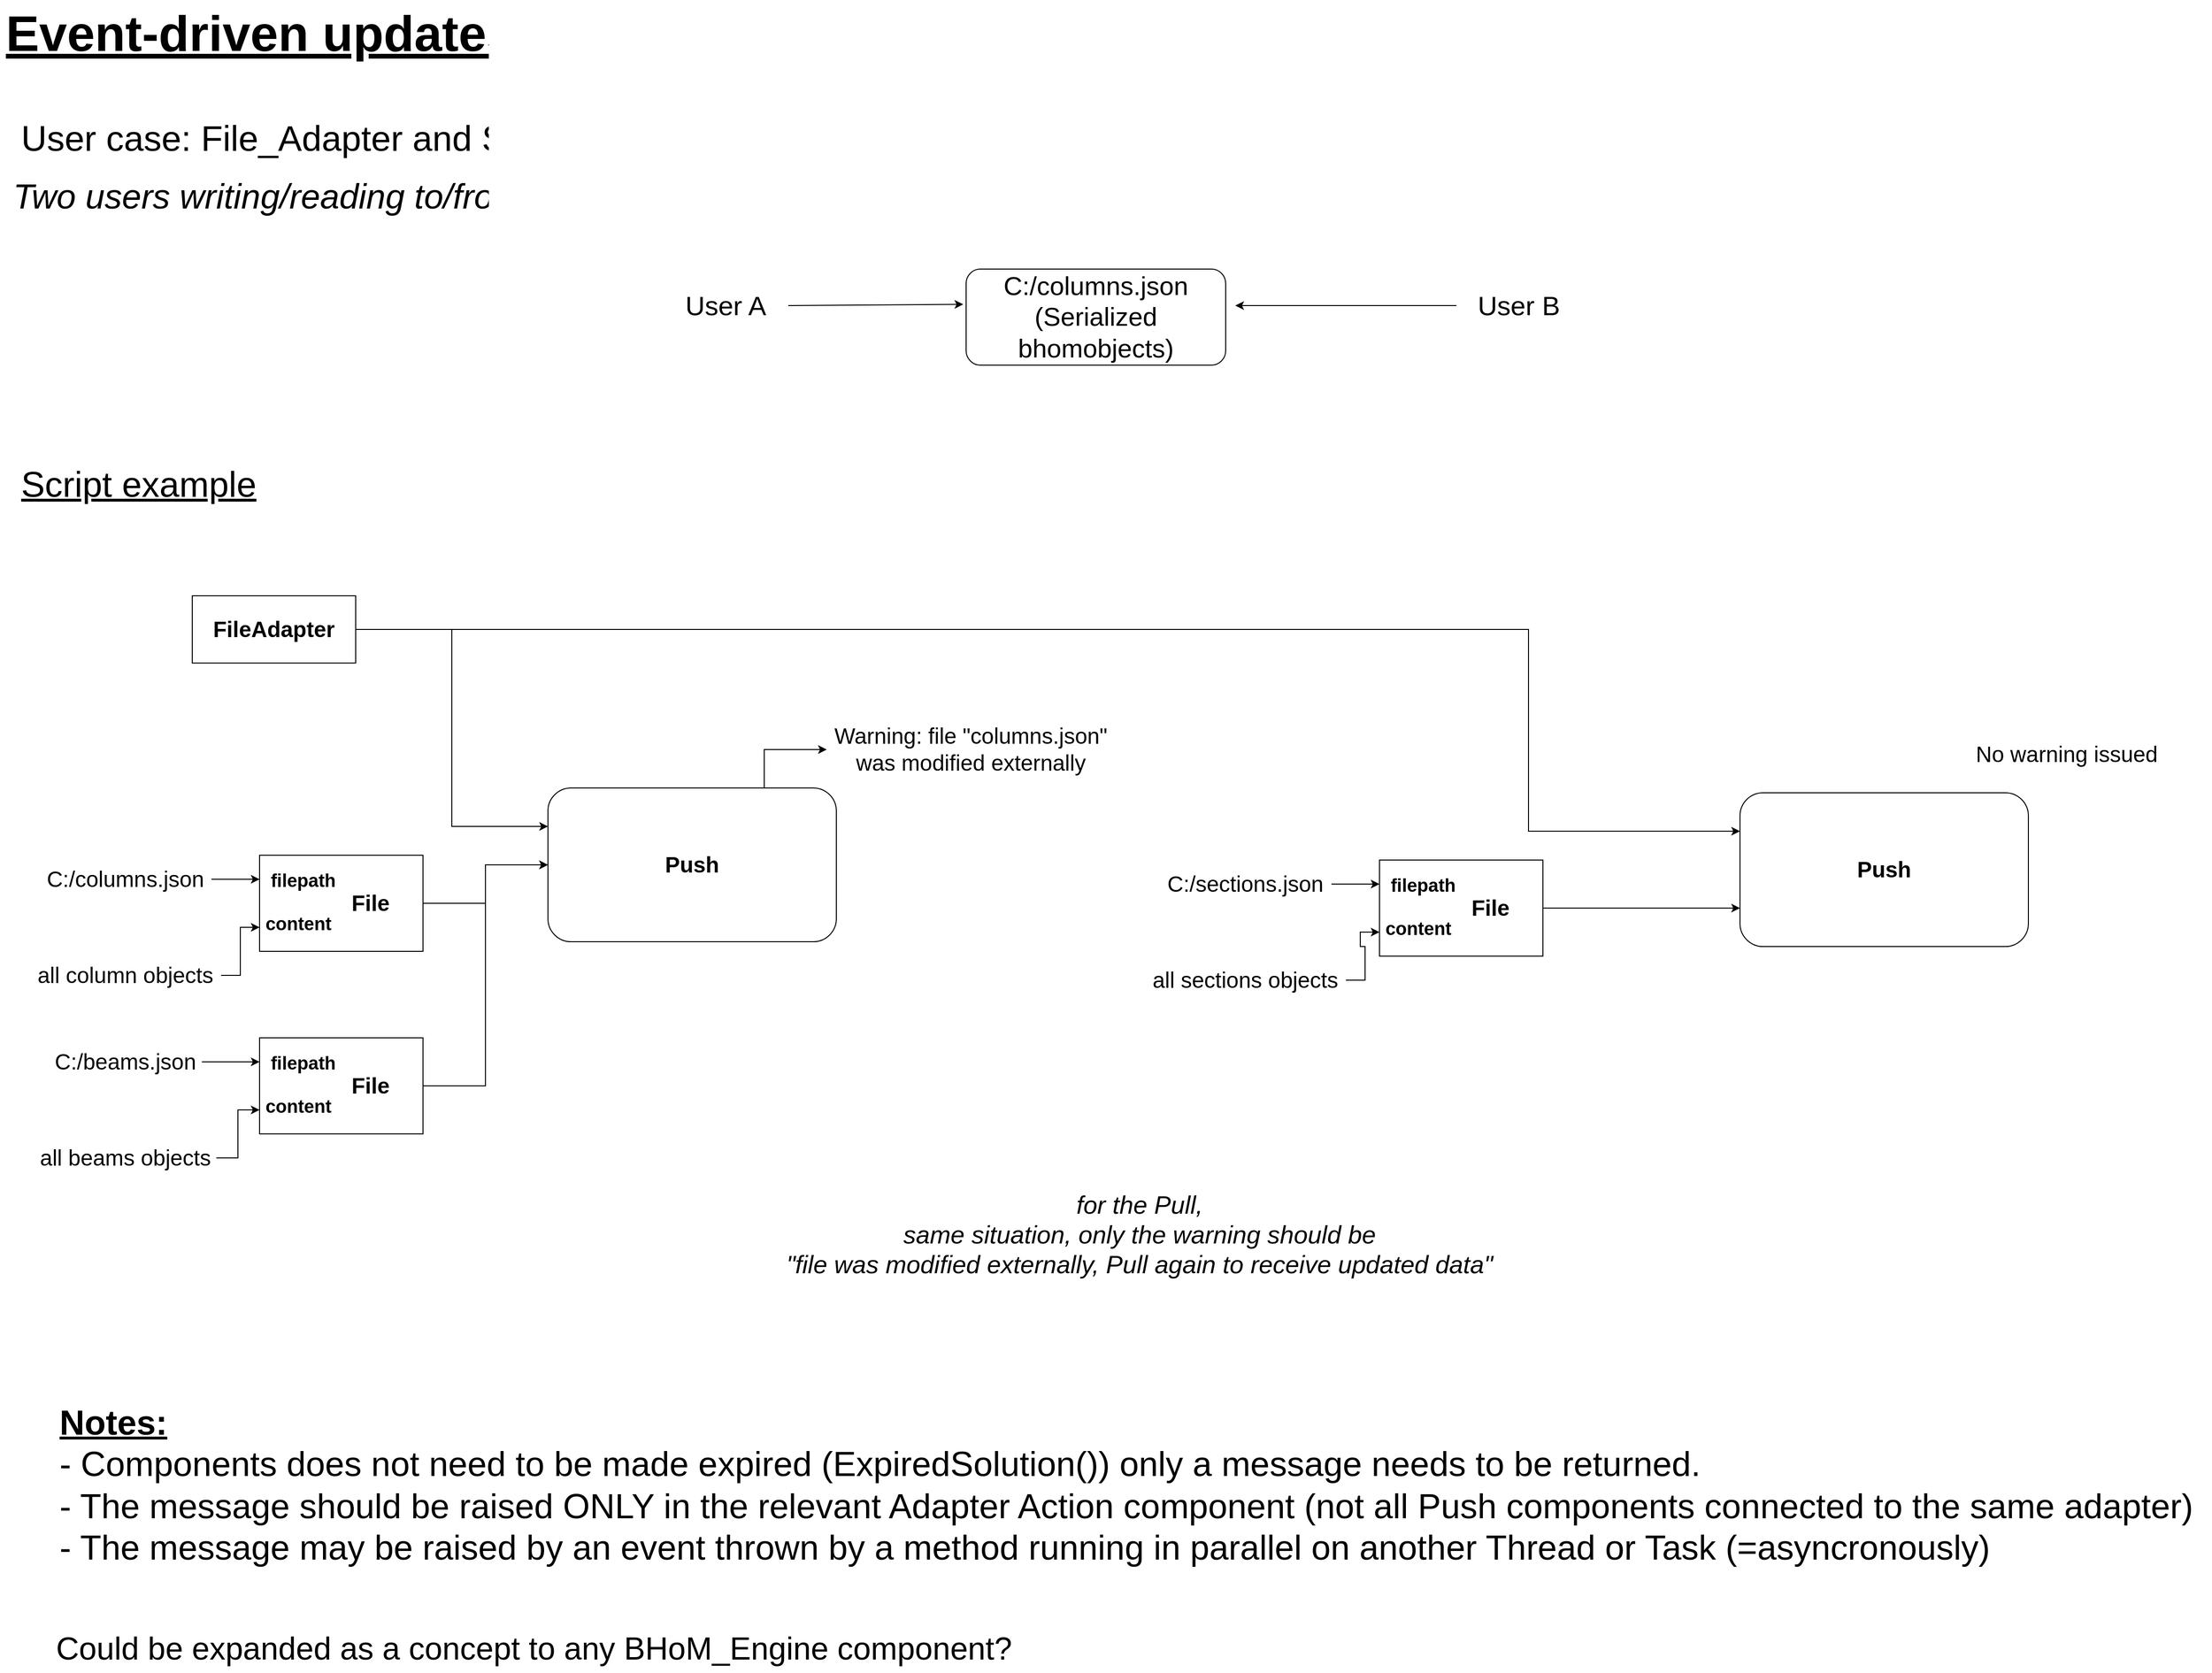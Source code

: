 <mxfile version="13.9.9" type="device"><diagram id="-7gM-JaS1__A-XbkJnzD" name="Page-1"><mxGraphModel dx="2347" dy="1297" grid="1" gridSize="10" guides="1" tooltips="1" connect="1" arrows="1" fold="1" page="1" pageScale="1" pageWidth="2500" pageHeight="1800" math="0" shadow="0"><root><mxCell id="0"/><mxCell id="1" parent="0"/><mxCell id="b2MeMhyjTXoqyQgZCDk3-33" style="edgeStyle=orthogonalEdgeStyle;rounded=0;orthogonalLoop=1;jettySize=auto;html=1;entryX=0;entryY=0.5;entryDx=0;entryDy=0;fontSize=23;exitX=0.75;exitY=0;exitDx=0;exitDy=0;" edge="1" parent="1" source="b2MeMhyjTXoqyQgZCDk3-9" target="b2MeMhyjTXoqyQgZCDk3-10"><mxGeometry relative="1" as="geometry"/></mxCell><mxCell id="b2MeMhyjTXoqyQgZCDk3-9" value="&lt;b&gt;Push&lt;br&gt;&lt;/b&gt;" style="rounded=1;whiteSpace=wrap;html=1;fontSize=23;" vertex="1" parent="1"><mxGeometry x="630" y="850" width="300" height="160" as="geometry"/></mxCell><mxCell id="b2MeMhyjTXoqyQgZCDk3-14" style="edgeStyle=orthogonalEdgeStyle;rounded=0;orthogonalLoop=1;jettySize=auto;html=1;entryX=0;entryY=0.25;entryDx=0;entryDy=0;fontSize=23;" edge="1" parent="1" source="b2MeMhyjTXoqyQgZCDk3-13" target="b2MeMhyjTXoqyQgZCDk3-9"><mxGeometry relative="1" as="geometry"/></mxCell><mxCell id="b2MeMhyjTXoqyQgZCDk3-61" style="edgeStyle=orthogonalEdgeStyle;rounded=0;orthogonalLoop=1;jettySize=auto;html=1;entryX=0;entryY=0.25;entryDx=0;entryDy=0;fontSize=33;" edge="1" parent="1" source="b2MeMhyjTXoqyQgZCDk3-13" target="b2MeMhyjTXoqyQgZCDk3-35"><mxGeometry relative="1" as="geometry"><Array as="points"><mxPoint x="1650" y="685"/><mxPoint x="1650" y="895"/></Array></mxGeometry></mxCell><mxCell id="b2MeMhyjTXoqyQgZCDk3-13" value="&lt;span style=&quot;font-weight: 700&quot;&gt;FileAdapter&lt;/span&gt;" style="rounded=0;whiteSpace=wrap;html=1;fontSize=23;" vertex="1" parent="1"><mxGeometry x="260" y="650" width="170" height="70" as="geometry"/></mxCell><mxCell id="b2MeMhyjTXoqyQgZCDk3-1" value="Event-driven updates" style="text;html=1;align=center;verticalAlign=middle;resizable=0;points=[];autosize=1;fontSize=52;fontStyle=5" vertex="1" parent="1"><mxGeometry x="60" y="30" width="540" height="70" as="geometry"/></mxCell><mxCell id="b2MeMhyjTXoqyQgZCDk3-2" value="C:/columns.json&lt;br style=&quot;font-size: 27px;&quot;&gt;(Serialized bhomobjects)" style="rounded=1;whiteSpace=wrap;html=1;fontSize=27;" vertex="1" parent="1"><mxGeometry x="1065" y="310" width="270" height="100" as="geometry"/></mxCell><mxCell id="b2MeMhyjTXoqyQgZCDk3-3" value="User A" style="text;html=1;strokeColor=none;fillColor=none;align=center;verticalAlign=middle;whiteSpace=wrap;rounded=0;fontSize=28;" vertex="1" parent="1"><mxGeometry x="750" y="338" width="130" height="20" as="geometry"/></mxCell><mxCell id="b2MeMhyjTXoqyQgZCDk3-4" value="" style="endArrow=classic;html=1;fontSize=23;entryX=-0.011;entryY=0.367;entryDx=0;entryDy=0;entryPerimeter=0;exitX=1;exitY=0.5;exitDx=0;exitDy=0;" edge="1" parent="1" source="b2MeMhyjTXoqyQgZCDk3-3" target="b2MeMhyjTXoqyQgZCDk3-2"><mxGeometry width="50" height="50" relative="1" as="geometry"><mxPoint x="885" y="408" as="sourcePoint"/><mxPoint x="935" y="358" as="targetPoint"/></mxGeometry></mxCell><mxCell id="b2MeMhyjTXoqyQgZCDk3-8" style="edgeStyle=orthogonalEdgeStyle;rounded=0;orthogonalLoop=1;jettySize=auto;html=1;fontSize=23;" edge="1" parent="1" source="b2MeMhyjTXoqyQgZCDk3-7"><mxGeometry relative="1" as="geometry"><mxPoint x="1345" y="348" as="targetPoint"/></mxGeometry></mxCell><mxCell id="b2MeMhyjTXoqyQgZCDk3-7" value="User B" style="text;html=1;strokeColor=none;fillColor=none;align=center;verticalAlign=middle;whiteSpace=wrap;rounded=0;fontSize=28;" vertex="1" parent="1"><mxGeometry x="1575" y="338" width="130" height="20" as="geometry"/></mxCell><mxCell id="b2MeMhyjTXoqyQgZCDk3-10" value="Warning: file &quot;columns.json&quot; was modified externally" style="text;html=1;strokeColor=none;fillColor=none;align=center;verticalAlign=middle;whiteSpace=wrap;rounded=0;fontSize=23;" vertex="1" parent="1"><mxGeometry x="920" y="770" width="300" height="80" as="geometry"/></mxCell><mxCell id="b2MeMhyjTXoqyQgZCDk3-24" style="edgeStyle=orthogonalEdgeStyle;rounded=0;orthogonalLoop=1;jettySize=auto;html=1;entryX=0;entryY=0.5;entryDx=0;entryDy=0;fontSize=23;" edge="1" parent="1" source="b2MeMhyjTXoqyQgZCDk3-15" target="b2MeMhyjTXoqyQgZCDk3-9"><mxGeometry relative="1" as="geometry"/></mxCell><mxCell id="b2MeMhyjTXoqyQgZCDk3-15" value="" style="rounded=0;whiteSpace=wrap;html=1;fontSize=23;" vertex="1" parent="1"><mxGeometry x="330" y="920" width="170" height="100" as="geometry"/></mxCell><mxCell id="b2MeMhyjTXoqyQgZCDk3-16" value="File" style="text;html=1;align=center;verticalAlign=middle;resizable=0;points=[];autosize=1;fontSize=23;fontStyle=1" vertex="1" parent="1"><mxGeometry x="415" y="955" width="60" height="30" as="geometry"/></mxCell><mxCell id="b2MeMhyjTXoqyQgZCDk3-18" style="edgeStyle=orthogonalEdgeStyle;rounded=0;orthogonalLoop=1;jettySize=auto;html=1;entryX=0;entryY=0.25;entryDx=0;entryDy=0;fontSize=23;" edge="1" parent="1" source="b2MeMhyjTXoqyQgZCDk3-17" target="b2MeMhyjTXoqyQgZCDk3-15"><mxGeometry relative="1" as="geometry"/></mxCell><mxCell id="b2MeMhyjTXoqyQgZCDk3-17" value="&lt;span&gt;C:/columns.json&lt;/span&gt;" style="text;html=1;align=center;verticalAlign=middle;resizable=0;points=[];autosize=1;fontSize=23;" vertex="1" parent="1"><mxGeometry x="100" y="930" width="180" height="30" as="geometry"/></mxCell><mxCell id="b2MeMhyjTXoqyQgZCDk3-21" style="edgeStyle=orthogonalEdgeStyle;rounded=0;orthogonalLoop=1;jettySize=auto;html=1;entryX=0;entryY=0.75;entryDx=0;entryDy=0;fontSize=23;" edge="1" parent="1" source="b2MeMhyjTXoqyQgZCDk3-20" target="b2MeMhyjTXoqyQgZCDk3-15"><mxGeometry relative="1" as="geometry"/></mxCell><mxCell id="b2MeMhyjTXoqyQgZCDk3-20" value="&lt;span&gt;all column objects&lt;br&gt;&lt;/span&gt;" style="text;html=1;align=center;verticalAlign=middle;resizable=0;points=[];autosize=1;fontSize=23;" vertex="1" parent="1"><mxGeometry x="90" y="1030" width="200" height="30" as="geometry"/></mxCell><mxCell id="b2MeMhyjTXoqyQgZCDk3-22" value="&lt;font style=&quot;font-size: 19px&quot;&gt;filepath&lt;/font&gt;" style="text;html=1;align=center;verticalAlign=middle;resizable=0;points=[];autosize=1;fontSize=23;fontStyle=1" vertex="1" parent="1"><mxGeometry x="335" y="925" width="80" height="40" as="geometry"/></mxCell><mxCell id="b2MeMhyjTXoqyQgZCDk3-23" value="&lt;font style=&quot;font-size: 19px&quot;&gt;content&lt;/font&gt;" style="text;html=1;align=center;verticalAlign=middle;resizable=0;points=[];autosize=1;fontSize=23;fontStyle=1" vertex="1" parent="1"><mxGeometry x="330" y="970" width="80" height="40" as="geometry"/></mxCell><mxCell id="b2MeMhyjTXoqyQgZCDk3-34" style="edgeStyle=orthogonalEdgeStyle;rounded=0;orthogonalLoop=1;jettySize=auto;html=1;entryX=0;entryY=0.5;entryDx=0;entryDy=0;fontSize=23;" edge="1" parent="1" source="b2MeMhyjTXoqyQgZCDk3-25" target="b2MeMhyjTXoqyQgZCDk3-9"><mxGeometry relative="1" as="geometry"/></mxCell><mxCell id="b2MeMhyjTXoqyQgZCDk3-25" value="" style="rounded=0;whiteSpace=wrap;html=1;fontSize=23;" vertex="1" parent="1"><mxGeometry x="330" y="1110" width="170" height="100" as="geometry"/></mxCell><mxCell id="b2MeMhyjTXoqyQgZCDk3-26" value="File" style="text;html=1;align=center;verticalAlign=middle;resizable=0;points=[];autosize=1;fontSize=23;fontStyle=1" vertex="1" parent="1"><mxGeometry x="415" y="1145" width="60" height="30" as="geometry"/></mxCell><mxCell id="b2MeMhyjTXoqyQgZCDk3-27" style="edgeStyle=orthogonalEdgeStyle;rounded=0;orthogonalLoop=1;jettySize=auto;html=1;entryX=0;entryY=0.25;entryDx=0;entryDy=0;fontSize=23;" edge="1" parent="1" source="b2MeMhyjTXoqyQgZCDk3-28" target="b2MeMhyjTXoqyQgZCDk3-25"><mxGeometry relative="1" as="geometry"/></mxCell><mxCell id="b2MeMhyjTXoqyQgZCDk3-28" value="&lt;span&gt;C:/beams.json&lt;/span&gt;" style="text;html=1;align=center;verticalAlign=middle;resizable=0;points=[];autosize=1;fontSize=23;" vertex="1" parent="1"><mxGeometry x="110" y="1120" width="160" height="30" as="geometry"/></mxCell><mxCell id="b2MeMhyjTXoqyQgZCDk3-29" style="edgeStyle=orthogonalEdgeStyle;rounded=0;orthogonalLoop=1;jettySize=auto;html=1;entryX=0;entryY=0.75;entryDx=0;entryDy=0;fontSize=23;" edge="1" parent="1" source="b2MeMhyjTXoqyQgZCDk3-30" target="b2MeMhyjTXoqyQgZCDk3-25"><mxGeometry relative="1" as="geometry"/></mxCell><mxCell id="b2MeMhyjTXoqyQgZCDk3-30" value="&lt;span&gt;all beams objects&lt;br&gt;&lt;/span&gt;" style="text;html=1;align=center;verticalAlign=middle;resizable=0;points=[];autosize=1;fontSize=23;" vertex="1" parent="1"><mxGeometry x="95" y="1220" width="190" height="30" as="geometry"/></mxCell><mxCell id="b2MeMhyjTXoqyQgZCDk3-31" value="&lt;font style=&quot;font-size: 19px&quot;&gt;filepath&lt;/font&gt;" style="text;html=1;align=center;verticalAlign=middle;resizable=0;points=[];autosize=1;fontSize=23;fontStyle=1" vertex="1" parent="1"><mxGeometry x="335" y="1115" width="80" height="40" as="geometry"/></mxCell><mxCell id="b2MeMhyjTXoqyQgZCDk3-32" value="&lt;font style=&quot;font-size: 19px&quot;&gt;content&lt;/font&gt;" style="text;html=1;align=center;verticalAlign=middle;resizable=0;points=[];autosize=1;fontSize=23;fontStyle=1" vertex="1" parent="1"><mxGeometry x="330" y="1160" width="80" height="40" as="geometry"/></mxCell><mxCell id="b2MeMhyjTXoqyQgZCDk3-35" value="&lt;b&gt;Push&lt;/b&gt;" style="rounded=1;whiteSpace=wrap;html=1;fontSize=23;" vertex="1" parent="1"><mxGeometry x="1870" y="855" width="300" height="160" as="geometry"/></mxCell><mxCell id="b2MeMhyjTXoqyQgZCDk3-37" value="No warning issued" style="text;html=1;strokeColor=none;fillColor=none;align=center;verticalAlign=middle;whiteSpace=wrap;rounded=0;fontSize=23;" vertex="1" parent="1"><mxGeometry x="2060" y="790" width="300" height="50" as="geometry"/></mxCell><mxCell id="b2MeMhyjTXoqyQgZCDk3-46" style="edgeStyle=orthogonalEdgeStyle;rounded=0;orthogonalLoop=1;jettySize=auto;html=1;entryX=0;entryY=0.75;entryDx=0;entryDy=0;fontSize=23;" edge="1" parent="1" source="b2MeMhyjTXoqyQgZCDk3-38" target="b2MeMhyjTXoqyQgZCDk3-35"><mxGeometry relative="1" as="geometry"/></mxCell><mxCell id="b2MeMhyjTXoqyQgZCDk3-38" value="" style="rounded=0;whiteSpace=wrap;html=1;fontSize=23;" vertex="1" parent="1"><mxGeometry x="1495" y="925" width="170" height="100" as="geometry"/></mxCell><mxCell id="b2MeMhyjTXoqyQgZCDk3-39" value="File" style="text;html=1;align=center;verticalAlign=middle;resizable=0;points=[];autosize=1;fontSize=23;fontStyle=1" vertex="1" parent="1"><mxGeometry x="1580" y="960" width="60" height="30" as="geometry"/></mxCell><mxCell id="b2MeMhyjTXoqyQgZCDk3-40" style="edgeStyle=orthogonalEdgeStyle;rounded=0;orthogonalLoop=1;jettySize=auto;html=1;entryX=0;entryY=0.25;entryDx=0;entryDy=0;fontSize=23;" edge="1" parent="1" source="b2MeMhyjTXoqyQgZCDk3-41" target="b2MeMhyjTXoqyQgZCDk3-38"><mxGeometry relative="1" as="geometry"/></mxCell><mxCell id="b2MeMhyjTXoqyQgZCDk3-41" value="&lt;span&gt;C:/sections.json&lt;/span&gt;" style="text;html=1;align=center;verticalAlign=middle;resizable=0;points=[];autosize=1;fontSize=23;" vertex="1" parent="1"><mxGeometry x="1265" y="935" width="180" height="30" as="geometry"/></mxCell><mxCell id="b2MeMhyjTXoqyQgZCDk3-42" style="edgeStyle=orthogonalEdgeStyle;rounded=0;orthogonalLoop=1;jettySize=auto;html=1;entryX=0;entryY=0.75;entryDx=0;entryDy=0;fontSize=23;" edge="1" parent="1" source="b2MeMhyjTXoqyQgZCDk3-43" target="b2MeMhyjTXoqyQgZCDk3-38"><mxGeometry relative="1" as="geometry"/></mxCell><mxCell id="b2MeMhyjTXoqyQgZCDk3-43" value="&lt;span&gt;all sections objects&lt;br&gt;&lt;/span&gt;" style="text;html=1;align=center;verticalAlign=middle;resizable=0;points=[];autosize=1;fontSize=23;" vertex="1" parent="1"><mxGeometry x="1250" y="1035" width="210" height="30" as="geometry"/></mxCell><mxCell id="b2MeMhyjTXoqyQgZCDk3-44" value="&lt;font style=&quot;font-size: 19px&quot;&gt;filepath&lt;/font&gt;" style="text;html=1;align=center;verticalAlign=middle;resizable=0;points=[];autosize=1;fontSize=23;fontStyle=1" vertex="1" parent="1"><mxGeometry x="1500" y="930" width="80" height="40" as="geometry"/></mxCell><mxCell id="b2MeMhyjTXoqyQgZCDk3-45" value="&lt;font style=&quot;font-size: 19px&quot;&gt;content&lt;/font&gt;" style="text;html=1;align=center;verticalAlign=middle;resizable=0;points=[];autosize=1;fontSize=23;fontStyle=1" vertex="1" parent="1"><mxGeometry x="1495" y="975" width="80" height="40" as="geometry"/></mxCell><mxCell id="b2MeMhyjTXoqyQgZCDk3-47" value="for the Pull,&lt;br style=&quot;font-size: 26px;&quot;&gt;same situation, only the warning should be&lt;br style=&quot;font-size: 26px;&quot;&gt;&quot;file was modified externally, Pull again to receive updated data&quot;" style="text;html=1;align=center;verticalAlign=middle;resizable=0;points=[];autosize=1;fontSize=26;fontStyle=2" vertex="1" parent="1"><mxGeometry x="870" y="1265" width="750" height="100" as="geometry"/></mxCell><mxCell id="b2MeMhyjTXoqyQgZCDk3-48" value="Two users writing/reading to/from same file on same filesystem (or Sharepoint folder)" style="text;html=1;align=center;verticalAlign=middle;resizable=0;points=[];autosize=1;fontSize=36;fontStyle=2" vertex="1" parent="1"><mxGeometry x="64" y="209" width="1370" height="50" as="geometry"/></mxCell><mxCell id="b2MeMhyjTXoqyQgZCDk3-49" value="Script example" style="text;html=1;align=left;verticalAlign=middle;resizable=0;points=[];autosize=1;fontSize=37;fontStyle=4" vertex="1" parent="1"><mxGeometry x="80" y="510" width="260" height="50" as="geometry"/></mxCell><mxCell id="b2MeMhyjTXoqyQgZCDk3-50" value="&lt;b&gt;&lt;u&gt;Notes:&lt;/u&gt;&lt;/b&gt;&lt;br&gt;- Components does not need to be made expired (ExpiredSolution()) only a message needs to be returned.&lt;br&gt;- The message should be raised ONLY in the relevant Adapter Action component (not all Push components connected to the same adapter)&lt;br&gt;- The message may be raised by an event thrown by a method running in parallel on another Thread or Task (=asyncronously)" style="text;html=1;align=left;verticalAlign=middle;resizable=0;points=[];autosize=1;fontSize=36;" vertex="1" parent="1"><mxGeometry x="120" y="1485" width="2230" height="180" as="geometry"/></mxCell><mxCell id="b2MeMhyjTXoqyQgZCDk3-51" value="User case: File_Adapter and Sharepoint_Adapter" style="text;html=1;align=left;verticalAlign=middle;resizable=0;points=[];autosize=1;fontSize=37;" vertex="1" parent="1"><mxGeometry x="80" y="150" width="820" height="50" as="geometry"/></mxCell><mxCell id="b2MeMhyjTXoqyQgZCDk3-52" value="Could be expanded as a concept to any BHoM_Engine component?" style="text;html=1;align=center;verticalAlign=middle;resizable=0;points=[];autosize=1;fontSize=33;" vertex="1" parent="1"><mxGeometry x="110" y="1720" width="1010" height="50" as="geometry"/></mxCell></root></mxGraphModel></diagram></mxfile>